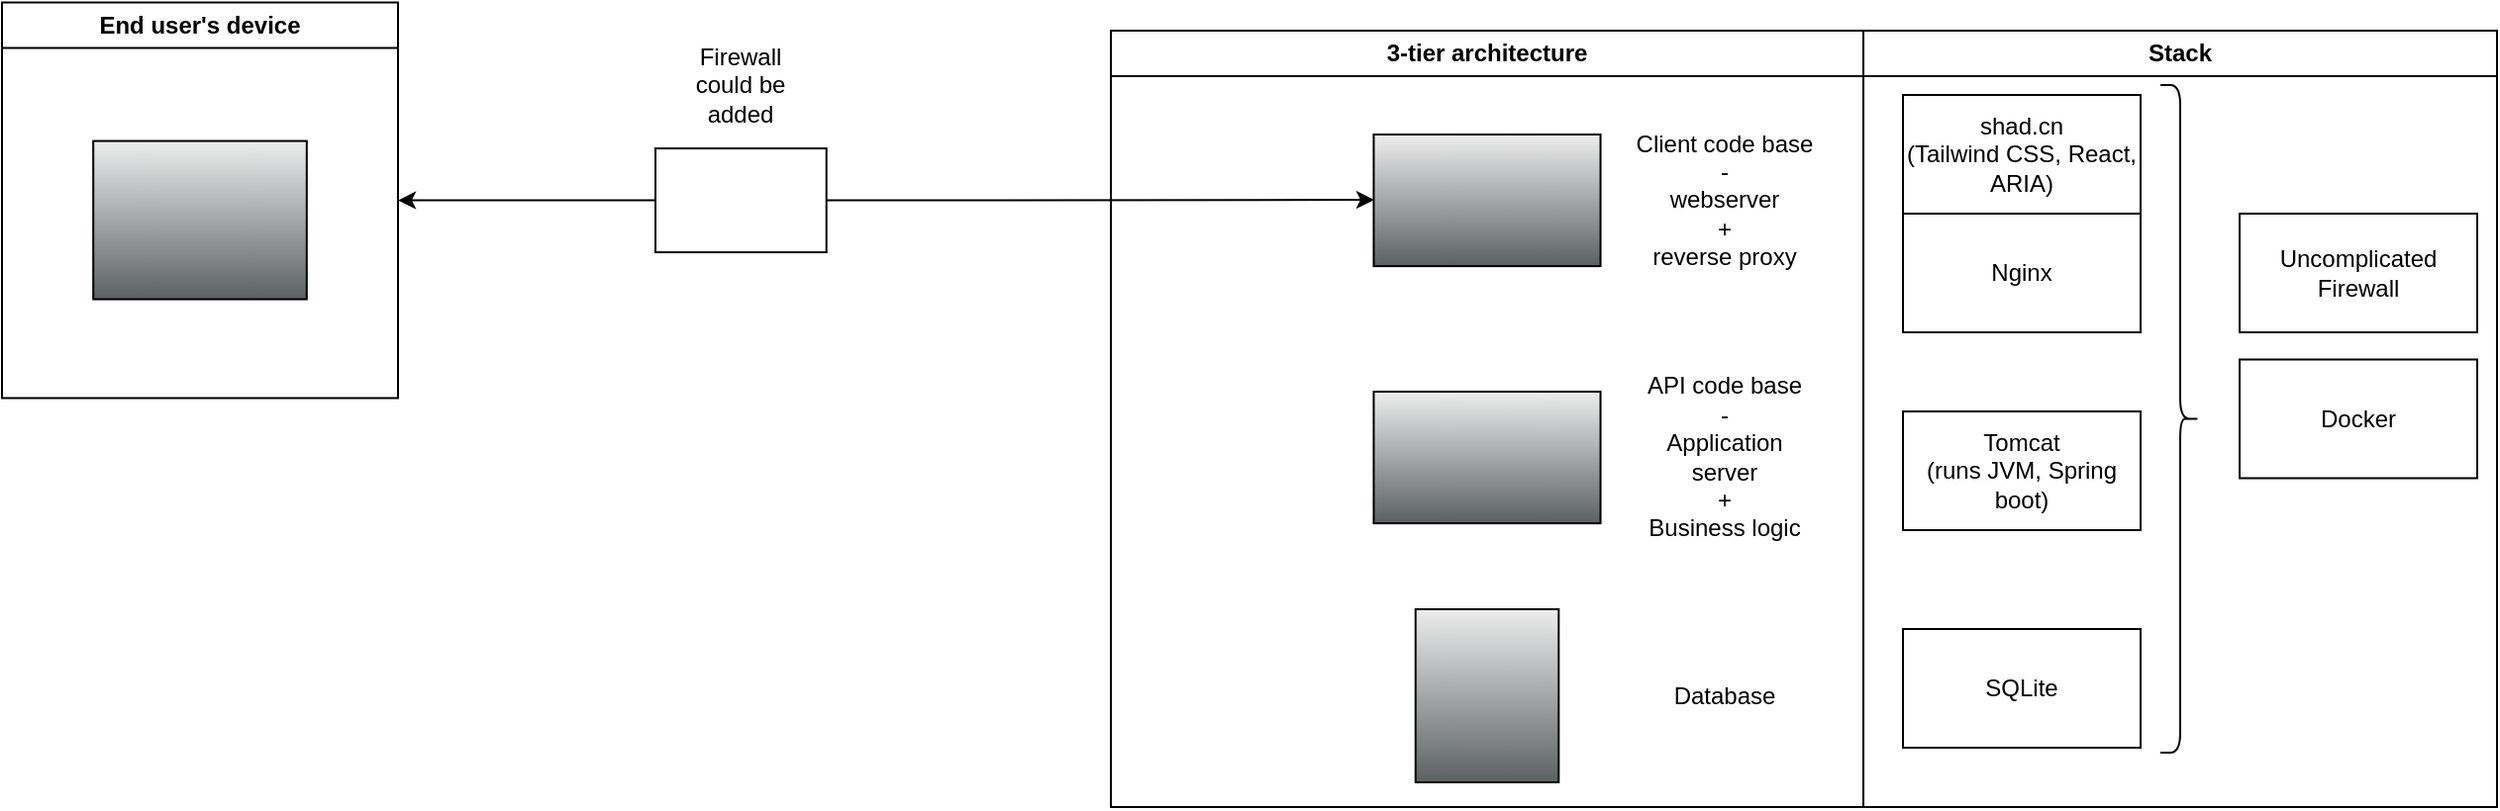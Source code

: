 <mxfile version="27.1.3">
  <diagram name="Page-1" id="sALq_mYJsIHV27RAzlB7">
    <mxGraphModel dx="1426" dy="797" grid="1" gridSize="10" guides="1" tooltips="1" connect="1" arrows="1" fold="1" page="1" pageScale="1" pageWidth="850" pageHeight="1100" math="0" shadow="0">
      <root>
        <mxCell id="0" />
        <mxCell id="1" parent="0" />
        <mxCell id="rD_vGrl1cCV_8WBfiHGh-8" style="edgeStyle=orthogonalEdgeStyle;rounded=0;orthogonalLoop=1;jettySize=auto;html=1;exitX=1;exitY=0.5;exitDx=0;exitDy=0;startArrow=classic;startFill=1;entryX=0.002;entryY=0.496;entryDx=0;entryDy=0;entryPerimeter=0;" parent="1" source="rD_vGrl1cCV_8WBfiHGh-6" target="rD_vGrl1cCV_8WBfiHGh-4" edge="1">
          <mxGeometry relative="1" as="geometry">
            <mxPoint x="410" y="300" as="targetPoint" />
          </mxGeometry>
        </mxCell>
        <mxCell id="rD_vGrl1cCV_8WBfiHGh-6" value="End user&#39;s device" style="swimlane;whiteSpace=wrap;html=1;" parent="1" vertex="1">
          <mxGeometry x="40" y="93.28" width="200" height="200" as="geometry" />
        </mxCell>
        <mxCell id="rD_vGrl1cCV_8WBfiHGh-1" value="" style="shape=mxgraph.networks2.icon;aspect=fixed;fillColor=#EDEDED;strokeColor=#000000;gradientColor=#5B6163;network2IconShadow=1;network2bgFillColor=none;network2Icon=mxgraph.networks2.monitor;network2IconYOffset=-0.009;network2IconW=1;network2IconH=0.742;" parent="rD_vGrl1cCV_8WBfiHGh-6" vertex="1">
          <mxGeometry x="46.1" y="70" width="107.81" height="80" as="geometry" />
        </mxCell>
        <mxCell id="rD_vGrl1cCV_8WBfiHGh-7" value="3-tier architecture" style="swimlane;whiteSpace=wrap;html=1;" parent="1" vertex="1">
          <mxGeometry x="600" y="107.5" width="380" height="392.5" as="geometry" />
        </mxCell>
        <mxCell id="rD_vGrl1cCV_8WBfiHGh-4" value="" style="fillColorStyles=neutralFill;neutralFill=#9DA6A8;shape=mxgraph.networks2.icon;aspect=fixed;fillColor=#EDEDED;strokeColor=#000000;gradientColor=#5B6163;network2IconShadow=1;network2bgFillColor=none;network2Icon=mxgraph.networks2.server;network2IconW=1.0;network2IconH=0.581;" parent="rD_vGrl1cCV_8WBfiHGh-7" vertex="1">
          <mxGeometry x="132.73" y="52.5" width="114.53" height="66.56" as="geometry" />
        </mxCell>
        <mxCell id="rD_vGrl1cCV_8WBfiHGh-9" value="" style="fillColorStyles=neutralFill;neutralFill=#9DA6A8;shape=mxgraph.networks2.icon;aspect=fixed;fillColor=#EDEDED;strokeColor=#000000;gradientColor=#5B6163;network2IconShadow=1;network2bgFillColor=none;network2Icon=mxgraph.networks2.server;network2IconW=1.0;network2IconH=0.581;" parent="rD_vGrl1cCV_8WBfiHGh-7" vertex="1">
          <mxGeometry x="132.73" y="182.5" width="114.53" height="66.56" as="geometry" />
        </mxCell>
        <mxCell id="rD_vGrl1cCV_8WBfiHGh-2" value="" style="shape=mxgraph.networks2.icon;aspect=fixed;fillColor=#EDEDED;strokeColor=#000000;gradientColor=#5B6163;network2IconShadow=1;network2bgFillColor=none;network2Icon=mxgraph.networks2.data_storage;network2IconW=0.825;network2IconH=0.999;" parent="rD_vGrl1cCV_8WBfiHGh-7" vertex="1">
          <mxGeometry x="153.86" y="292.5" width="72.28" height="87.5" as="geometry" />
        </mxCell>
        <mxCell id="rD_vGrl1cCV_8WBfiHGh-10" value="&lt;div&gt;Client code base&lt;/div&gt;&lt;div&gt;-&lt;/div&gt;&lt;div&gt;webserver&lt;/div&gt;&lt;div&gt;+&lt;/div&gt;&lt;div&gt;reverse proxy&lt;/div&gt;" style="text;html=1;align=center;verticalAlign=middle;whiteSpace=wrap;rounded=0;" parent="rD_vGrl1cCV_8WBfiHGh-7" vertex="1">
          <mxGeometry x="260" y="61.17" width="100" height="49.22" as="geometry" />
        </mxCell>
        <mxCell id="rD_vGrl1cCV_8WBfiHGh-11" value="&lt;div&gt;API code base&lt;/div&gt;&lt;div&gt;-&lt;/div&gt;Application&lt;div&gt;server&lt;/div&gt;&lt;div&gt;+&lt;br&gt;Business logic&lt;/div&gt;" style="text;html=1;align=center;verticalAlign=middle;whiteSpace=wrap;rounded=0;" parent="rD_vGrl1cCV_8WBfiHGh-7" vertex="1">
          <mxGeometry x="260" y="181.17" width="100" height="69.22" as="geometry" />
        </mxCell>
        <mxCell id="rD_vGrl1cCV_8WBfiHGh-12" value="Database" style="text;html=1;align=center;verticalAlign=middle;whiteSpace=wrap;rounded=0;" parent="rD_vGrl1cCV_8WBfiHGh-7" vertex="1">
          <mxGeometry x="280" y="321.25" width="60" height="30" as="geometry" />
        </mxCell>
        <mxCell id="rD_vGrl1cCV_8WBfiHGh-13" value="" style="shape=mxgraph.networks2.icon;aspect=fixed;network2IconShadow=1;network2bgFillColor=none;network2Icon=mxgraph.networks2.firewall;network2IconXOffset=0.0;network2IconYOffset=0.0;network2IconW=1;network2IconH=0.608;" parent="1" vertex="1">
          <mxGeometry x="370" y="167.03" width="86.35" height="52.5" as="geometry" />
        </mxCell>
        <mxCell id="rD_vGrl1cCV_8WBfiHGh-14" value="Firewall could be added" style="text;html=1;align=center;verticalAlign=middle;whiteSpace=wrap;rounded=0;" parent="1" vertex="1">
          <mxGeometry x="383.17" y="120" width="60" height="30" as="geometry" />
        </mxCell>
        <mxCell id="rD_vGrl1cCV_8WBfiHGh-20" value="Stack" style="swimlane;whiteSpace=wrap;html=1;" parent="1" vertex="1">
          <mxGeometry x="980" y="107.5" width="320" height="392.5" as="geometry" />
        </mxCell>
        <mxCell id="rD_vGrl1cCV_8WBfiHGh-27" value="shad.cn&lt;br&gt;(Tailwind CSS, React, ARIA)" style="rounded=0;whiteSpace=wrap;html=1;" parent="rD_vGrl1cCV_8WBfiHGh-20" vertex="1">
          <mxGeometry x="20" y="32.5" width="120" height="60" as="geometry" />
        </mxCell>
        <mxCell id="rD_vGrl1cCV_8WBfiHGh-28" value="Nginx" style="rounded=0;whiteSpace=wrap;html=1;" parent="rD_vGrl1cCV_8WBfiHGh-20" vertex="1">
          <mxGeometry x="20" y="92.5" width="120" height="60" as="geometry" />
        </mxCell>
        <mxCell id="rD_vGrl1cCV_8WBfiHGh-29" value="Tomcat&lt;br&gt;(runs JVM, Spring boot)" style="rounded=0;whiteSpace=wrap;html=1;" parent="rD_vGrl1cCV_8WBfiHGh-20" vertex="1">
          <mxGeometry x="20" y="192.5" width="120" height="60" as="geometry" />
        </mxCell>
        <mxCell id="rD_vGrl1cCV_8WBfiHGh-30" value="SQLite" style="rounded=0;whiteSpace=wrap;html=1;" parent="rD_vGrl1cCV_8WBfiHGh-20" vertex="1">
          <mxGeometry x="20" y="302.5" width="120" height="60" as="geometry" />
        </mxCell>
        <mxCell id="rD_vGrl1cCV_8WBfiHGh-34" value="" style="shape=curlyBracket;whiteSpace=wrap;html=1;rounded=1;flipH=1;labelPosition=right;verticalLabelPosition=middle;align=left;verticalAlign=middle;" parent="rD_vGrl1cCV_8WBfiHGh-20" vertex="1">
          <mxGeometry x="150" y="27.5" width="20" height="337.5" as="geometry" />
        </mxCell>
        <mxCell id="rD_vGrl1cCV_8WBfiHGh-35" value="Docker" style="rounded=0;whiteSpace=wrap;html=1;" parent="rD_vGrl1cCV_8WBfiHGh-20" vertex="1">
          <mxGeometry x="190" y="166.25" width="120" height="60" as="geometry" />
        </mxCell>
        <mxCell id="rD_vGrl1cCV_8WBfiHGh-36" value="&lt;div&gt;Uncomplicated Firewall&lt;/div&gt;" style="rounded=0;whiteSpace=wrap;html=1;" parent="rD_vGrl1cCV_8WBfiHGh-20" vertex="1">
          <mxGeometry x="190" y="92.5" width="120" height="60" as="geometry" />
        </mxCell>
      </root>
    </mxGraphModel>
  </diagram>
</mxfile>
